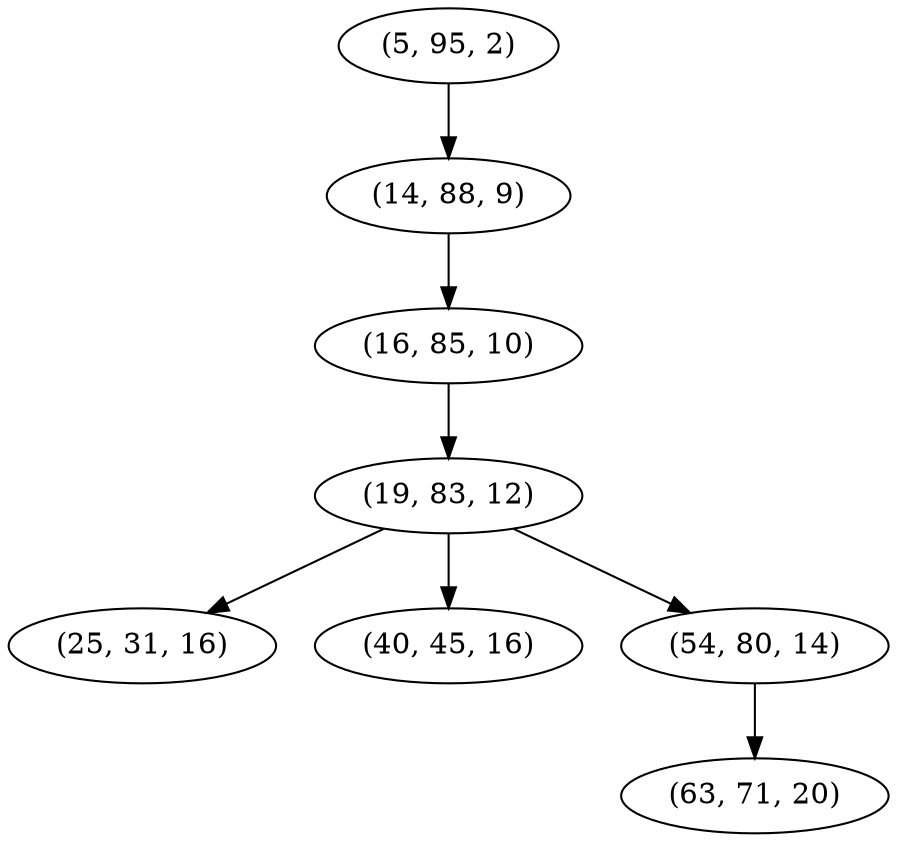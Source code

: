 digraph tree {
    "(5, 95, 2)";
    "(14, 88, 9)";
    "(16, 85, 10)";
    "(19, 83, 12)";
    "(25, 31, 16)";
    "(40, 45, 16)";
    "(54, 80, 14)";
    "(63, 71, 20)";
    "(5, 95, 2)" -> "(14, 88, 9)";
    "(14, 88, 9)" -> "(16, 85, 10)";
    "(16, 85, 10)" -> "(19, 83, 12)";
    "(19, 83, 12)" -> "(25, 31, 16)";
    "(19, 83, 12)" -> "(40, 45, 16)";
    "(19, 83, 12)" -> "(54, 80, 14)";
    "(54, 80, 14)" -> "(63, 71, 20)";
}
